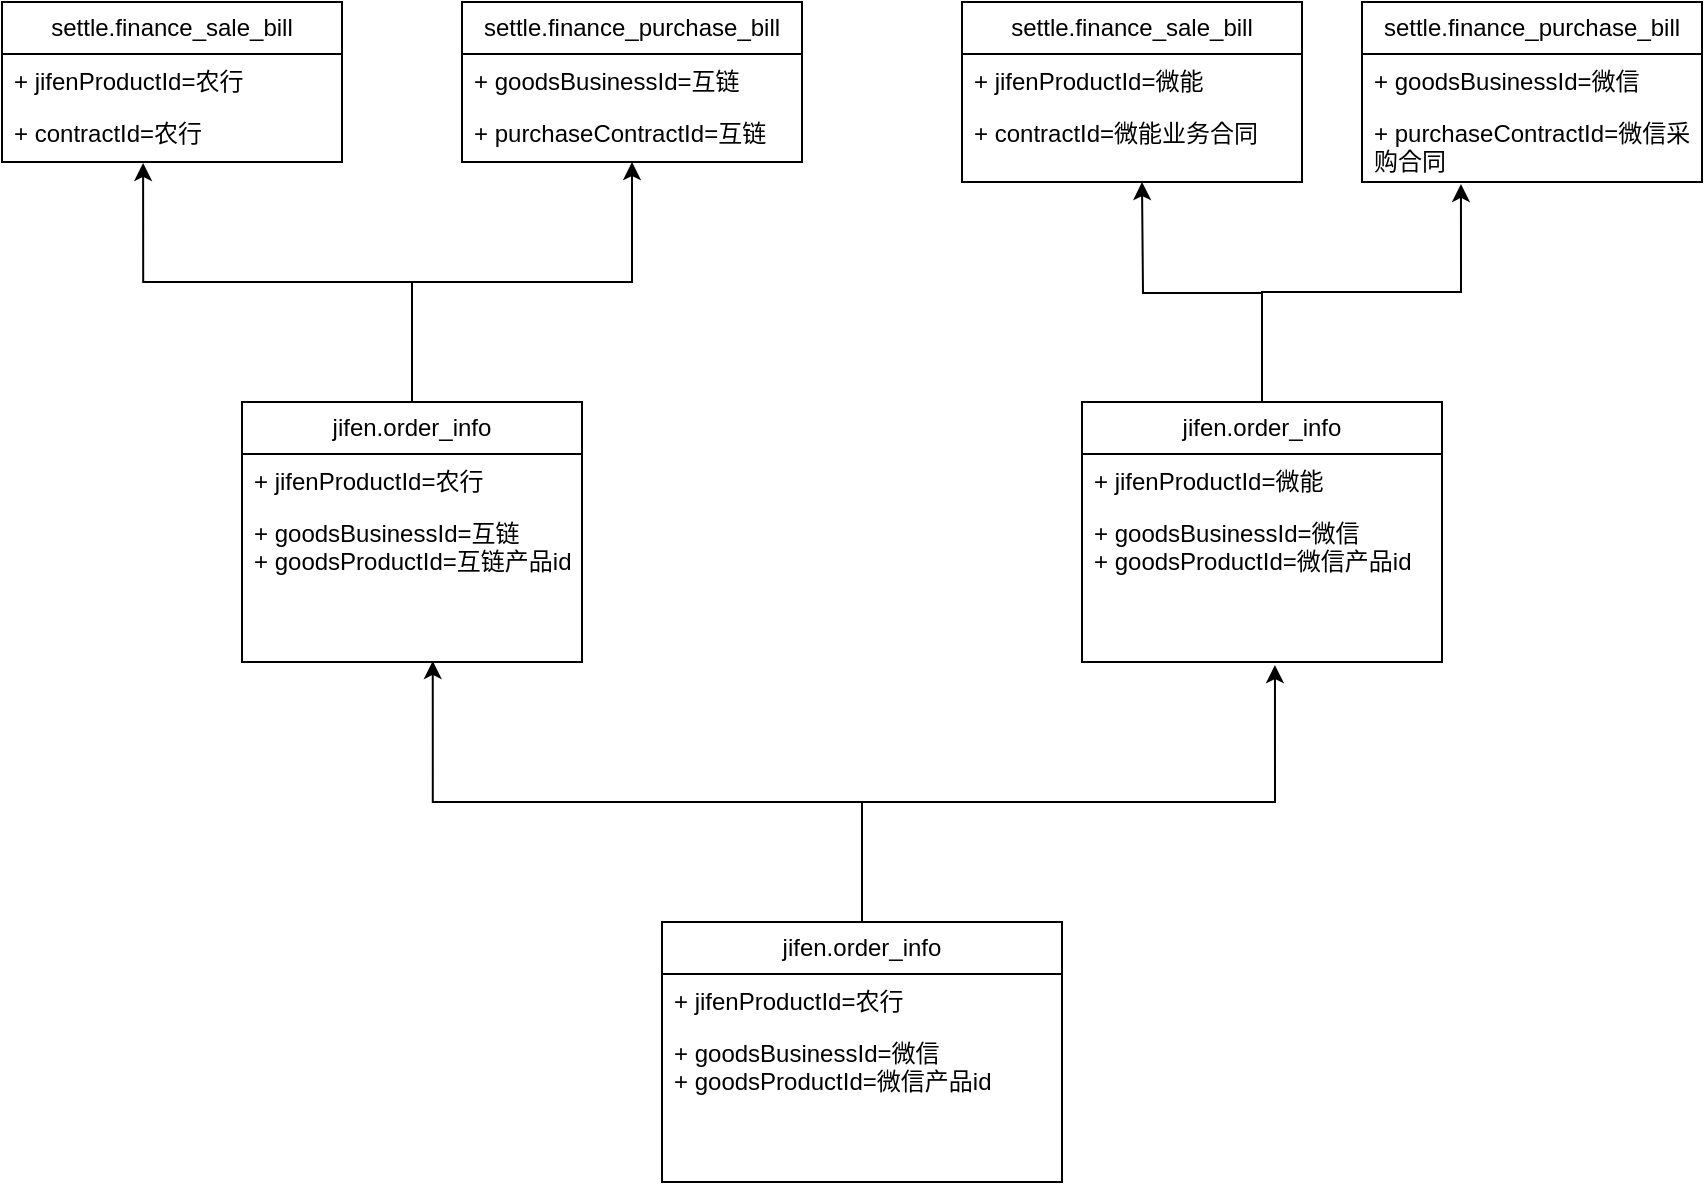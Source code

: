 <mxfile version="21.3.5" type="github">
  <diagram name="第 1 页" id="LawWgK8LptCG1bEpwGKl">
    <mxGraphModel dx="2084" dy="1949" grid="1" gridSize="10" guides="1" tooltips="1" connect="1" arrows="1" fold="1" page="1" pageScale="1" pageWidth="827" pageHeight="1169" math="0" shadow="0">
      <root>
        <mxCell id="0" />
        <mxCell id="1" parent="0" />
        <mxCell id="wJf__0uZPB3d7Mr6W0F3-19" style="edgeStyle=orthogonalEdgeStyle;rounded=0;orthogonalLoop=1;jettySize=auto;html=1;entryX=0.561;entryY=0.993;entryDx=0;entryDy=0;entryPerimeter=0;" edge="1" parent="1" source="wJf__0uZPB3d7Mr6W0F3-8" target="wJf__0uZPB3d7Mr6W0F3-15">
          <mxGeometry relative="1" as="geometry">
            <Array as="points">
              <mxPoint x="210" y="380" />
              <mxPoint x="-5" y="380" />
            </Array>
          </mxGeometry>
        </mxCell>
        <mxCell id="wJf__0uZPB3d7Mr6W0F3-20" style="edgeStyle=orthogonalEdgeStyle;rounded=0;orthogonalLoop=1;jettySize=auto;html=1;entryX=0.536;entryY=1.02;entryDx=0;entryDy=0;entryPerimeter=0;" edge="1" parent="1" source="wJf__0uZPB3d7Mr6W0F3-8" target="wJf__0uZPB3d7Mr6W0F3-18">
          <mxGeometry relative="1" as="geometry">
            <Array as="points">
              <mxPoint x="210" y="380" />
              <mxPoint x="416" y="380" />
            </Array>
          </mxGeometry>
        </mxCell>
        <mxCell id="wJf__0uZPB3d7Mr6W0F3-8" value="jifen.order_info" style="swimlane;fontStyle=0;childLayout=stackLayout;horizontal=1;startSize=26;fillColor=none;horizontalStack=0;resizeParent=1;resizeParentMax=0;resizeLast=0;collapsible=1;marginBottom=0;whiteSpace=wrap;html=1;" vertex="1" parent="1">
          <mxGeometry x="110" y="440" width="200" height="130" as="geometry" />
        </mxCell>
        <mxCell id="wJf__0uZPB3d7Mr6W0F3-9" value="+ jifenProductId=农行" style="text;strokeColor=none;fillColor=none;align=left;verticalAlign=top;spacingLeft=4;spacingRight=4;overflow=hidden;rotatable=0;points=[[0,0.5],[1,0.5]];portConstraint=eastwest;whiteSpace=wrap;html=1;" vertex="1" parent="wJf__0uZPB3d7Mr6W0F3-8">
          <mxGeometry y="26" width="200" height="26" as="geometry" />
        </mxCell>
        <mxCell id="wJf__0uZPB3d7Mr6W0F3-10" value="+ goodsBusinessId=微信&lt;br&gt;+ goodsProductId=微信产品id" style="text;strokeColor=none;fillColor=none;align=left;verticalAlign=top;spacingLeft=4;spacingRight=4;overflow=hidden;rotatable=0;points=[[0,0.5],[1,0.5]];portConstraint=eastwest;whiteSpace=wrap;html=1;" vertex="1" parent="wJf__0uZPB3d7Mr6W0F3-8">
          <mxGeometry y="52" width="200" height="78" as="geometry" />
        </mxCell>
        <mxCell id="wJf__0uZPB3d7Mr6W0F3-31" style="edgeStyle=orthogonalEdgeStyle;rounded=0;orthogonalLoop=1;jettySize=auto;html=1;entryX=0.415;entryY=1.017;entryDx=0;entryDy=0;entryPerimeter=0;" edge="1" parent="1" source="wJf__0uZPB3d7Mr6W0F3-13" target="wJf__0uZPB3d7Mr6W0F3-29">
          <mxGeometry relative="1" as="geometry" />
        </mxCell>
        <mxCell id="wJf__0uZPB3d7Mr6W0F3-34" style="edgeStyle=orthogonalEdgeStyle;rounded=0;orthogonalLoop=1;jettySize=auto;html=1;entryX=0.5;entryY=1;entryDx=0;entryDy=0;" edge="1" parent="1" source="wJf__0uZPB3d7Mr6W0F3-13" target="wJf__0uZPB3d7Mr6W0F3-21">
          <mxGeometry relative="1" as="geometry" />
        </mxCell>
        <mxCell id="wJf__0uZPB3d7Mr6W0F3-13" value="jifen.order_info" style="swimlane;fontStyle=0;childLayout=stackLayout;horizontal=1;startSize=26;fillColor=none;horizontalStack=0;resizeParent=1;resizeParentMax=0;resizeLast=0;collapsible=1;marginBottom=0;whiteSpace=wrap;html=1;" vertex="1" parent="1">
          <mxGeometry x="-100" y="180" width="170" height="130" as="geometry" />
        </mxCell>
        <mxCell id="wJf__0uZPB3d7Mr6W0F3-14" value="+ jifenProductId=农行" style="text;strokeColor=none;fillColor=none;align=left;verticalAlign=top;spacingLeft=4;spacingRight=4;overflow=hidden;rotatable=0;points=[[0,0.5],[1,0.5]];portConstraint=eastwest;whiteSpace=wrap;html=1;" vertex="1" parent="wJf__0uZPB3d7Mr6W0F3-13">
          <mxGeometry y="26" width="170" height="26" as="geometry" />
        </mxCell>
        <mxCell id="wJf__0uZPB3d7Mr6W0F3-15" value="+ goodsBusinessId=互链&lt;br&gt;+ goodsProductId=互链产品id" style="text;strokeColor=none;fillColor=none;align=left;verticalAlign=top;spacingLeft=4;spacingRight=4;overflow=hidden;rotatable=0;points=[[0,0.5],[1,0.5]];portConstraint=eastwest;whiteSpace=wrap;html=1;" vertex="1" parent="wJf__0uZPB3d7Mr6W0F3-13">
          <mxGeometry y="52" width="170" height="78" as="geometry" />
        </mxCell>
        <mxCell id="wJf__0uZPB3d7Mr6W0F3-38" style="edgeStyle=orthogonalEdgeStyle;rounded=0;orthogonalLoop=1;jettySize=auto;html=1;" edge="1" parent="1" source="wJf__0uZPB3d7Mr6W0F3-16">
          <mxGeometry relative="1" as="geometry">
            <mxPoint x="350" y="70" as="targetPoint" />
          </mxGeometry>
        </mxCell>
        <mxCell id="wJf__0uZPB3d7Mr6W0F3-39" style="edgeStyle=orthogonalEdgeStyle;rounded=0;orthogonalLoop=1;jettySize=auto;html=1;entryX=0.291;entryY=1.026;entryDx=0;entryDy=0;entryPerimeter=0;" edge="1" parent="1" source="wJf__0uZPB3d7Mr6W0F3-16" target="wJf__0uZPB3d7Mr6W0F3-37">
          <mxGeometry relative="1" as="geometry" />
        </mxCell>
        <mxCell id="wJf__0uZPB3d7Mr6W0F3-16" value="jifen.order_info" style="swimlane;fontStyle=0;childLayout=stackLayout;horizontal=1;startSize=26;fillColor=none;horizontalStack=0;resizeParent=1;resizeParentMax=0;resizeLast=0;collapsible=1;marginBottom=0;whiteSpace=wrap;html=1;" vertex="1" parent="1">
          <mxGeometry x="320" y="180" width="180" height="130" as="geometry" />
        </mxCell>
        <mxCell id="wJf__0uZPB3d7Mr6W0F3-17" value="+ jifenProductId=微能" style="text;strokeColor=none;fillColor=none;align=left;verticalAlign=top;spacingLeft=4;spacingRight=4;overflow=hidden;rotatable=0;points=[[0,0.5],[1,0.5]];portConstraint=eastwest;whiteSpace=wrap;html=1;" vertex="1" parent="wJf__0uZPB3d7Mr6W0F3-16">
          <mxGeometry y="26" width="180" height="26" as="geometry" />
        </mxCell>
        <mxCell id="wJf__0uZPB3d7Mr6W0F3-18" value="+ goodsBusinessId=微信&lt;br&gt;+ goodsProductId=微信产品id" style="text;strokeColor=none;fillColor=none;align=left;verticalAlign=top;spacingLeft=4;spacingRight=4;overflow=hidden;rotatable=0;points=[[0,0.5],[1,0.5]];portConstraint=eastwest;whiteSpace=wrap;html=1;" vertex="1" parent="wJf__0uZPB3d7Mr6W0F3-16">
          <mxGeometry y="52" width="180" height="78" as="geometry" />
        </mxCell>
        <mxCell id="wJf__0uZPB3d7Mr6W0F3-21" value="settle.finance_purchase_bill" style="swimlane;fontStyle=0;childLayout=stackLayout;horizontal=1;startSize=26;fillColor=none;horizontalStack=0;resizeParent=1;resizeParentMax=0;resizeLast=0;collapsible=1;marginBottom=0;whiteSpace=wrap;html=1;" vertex="1" parent="1">
          <mxGeometry x="10" y="-20" width="170" height="80" as="geometry" />
        </mxCell>
        <mxCell id="wJf__0uZPB3d7Mr6W0F3-22" value="+ goodsBusinessId=互链" style="text;strokeColor=none;fillColor=none;align=left;verticalAlign=top;spacingLeft=4;spacingRight=4;overflow=hidden;rotatable=0;points=[[0,0.5],[1,0.5]];portConstraint=eastwest;whiteSpace=wrap;html=1;" vertex="1" parent="wJf__0uZPB3d7Mr6W0F3-21">
          <mxGeometry y="26" width="170" height="26" as="geometry" />
        </mxCell>
        <mxCell id="wJf__0uZPB3d7Mr6W0F3-23" value="+ purchaseContractId=互链" style="text;strokeColor=none;fillColor=none;align=left;verticalAlign=top;spacingLeft=4;spacingRight=4;overflow=hidden;rotatable=0;points=[[0,0.5],[1,0.5]];portConstraint=eastwest;whiteSpace=wrap;html=1;" vertex="1" parent="wJf__0uZPB3d7Mr6W0F3-21">
          <mxGeometry y="52" width="170" height="28" as="geometry" />
        </mxCell>
        <mxCell id="wJf__0uZPB3d7Mr6W0F3-24" value="settle.finance_sale_bill" style="swimlane;fontStyle=0;childLayout=stackLayout;horizontal=1;startSize=26;fillColor=none;horizontalStack=0;resizeParent=1;resizeParentMax=0;resizeLast=0;collapsible=1;marginBottom=0;whiteSpace=wrap;html=1;" vertex="1" parent="1">
          <mxGeometry x="260" y="-20" width="170" height="90" as="geometry" />
        </mxCell>
        <mxCell id="wJf__0uZPB3d7Mr6W0F3-25" value="+ jifenProductId=微能" style="text;strokeColor=none;fillColor=none;align=left;verticalAlign=top;spacingLeft=4;spacingRight=4;overflow=hidden;rotatable=0;points=[[0,0.5],[1,0.5]];portConstraint=eastwest;whiteSpace=wrap;html=1;" vertex="1" parent="wJf__0uZPB3d7Mr6W0F3-24">
          <mxGeometry y="26" width="170" height="26" as="geometry" />
        </mxCell>
        <mxCell id="wJf__0uZPB3d7Mr6W0F3-26" value="+ contractId=微能业务合同" style="text;strokeColor=none;fillColor=none;align=left;verticalAlign=top;spacingLeft=4;spacingRight=4;overflow=hidden;rotatable=0;points=[[0,0.5],[1,0.5]];portConstraint=eastwest;whiteSpace=wrap;html=1;" vertex="1" parent="wJf__0uZPB3d7Mr6W0F3-24">
          <mxGeometry y="52" width="170" height="38" as="geometry" />
        </mxCell>
        <mxCell id="wJf__0uZPB3d7Mr6W0F3-27" value="settle.finance_sale_bill" style="swimlane;fontStyle=0;childLayout=stackLayout;horizontal=1;startSize=26;fillColor=none;horizontalStack=0;resizeParent=1;resizeParentMax=0;resizeLast=0;collapsible=1;marginBottom=0;whiteSpace=wrap;html=1;" vertex="1" parent="1">
          <mxGeometry x="-220" y="-20" width="170" height="80" as="geometry" />
        </mxCell>
        <mxCell id="wJf__0uZPB3d7Mr6W0F3-28" value="+ jifenProductId=农行" style="text;strokeColor=none;fillColor=none;align=left;verticalAlign=top;spacingLeft=4;spacingRight=4;overflow=hidden;rotatable=0;points=[[0,0.5],[1,0.5]];portConstraint=eastwest;whiteSpace=wrap;html=1;" vertex="1" parent="wJf__0uZPB3d7Mr6W0F3-27">
          <mxGeometry y="26" width="170" height="26" as="geometry" />
        </mxCell>
        <mxCell id="wJf__0uZPB3d7Mr6W0F3-29" value="+ contractId=农行" style="text;strokeColor=none;fillColor=none;align=left;verticalAlign=top;spacingLeft=4;spacingRight=4;overflow=hidden;rotatable=0;points=[[0,0.5],[1,0.5]];portConstraint=eastwest;whiteSpace=wrap;html=1;" vertex="1" parent="wJf__0uZPB3d7Mr6W0F3-27">
          <mxGeometry y="52" width="170" height="28" as="geometry" />
        </mxCell>
        <mxCell id="wJf__0uZPB3d7Mr6W0F3-35" value="settle.finance_purchase_bill" style="swimlane;fontStyle=0;childLayout=stackLayout;horizontal=1;startSize=26;fillColor=none;horizontalStack=0;resizeParent=1;resizeParentMax=0;resizeLast=0;collapsible=1;marginBottom=0;whiteSpace=wrap;html=1;" vertex="1" parent="1">
          <mxGeometry x="460" y="-20" width="170" height="90" as="geometry" />
        </mxCell>
        <mxCell id="wJf__0uZPB3d7Mr6W0F3-36" value="+ goodsBusinessId=微信" style="text;strokeColor=none;fillColor=none;align=left;verticalAlign=top;spacingLeft=4;spacingRight=4;overflow=hidden;rotatable=0;points=[[0,0.5],[1,0.5]];portConstraint=eastwest;whiteSpace=wrap;html=1;" vertex="1" parent="wJf__0uZPB3d7Mr6W0F3-35">
          <mxGeometry y="26" width="170" height="26" as="geometry" />
        </mxCell>
        <mxCell id="wJf__0uZPB3d7Mr6W0F3-37" value="+ purchaseContractId=微信采购合同" style="text;strokeColor=none;fillColor=none;align=left;verticalAlign=top;spacingLeft=4;spacingRight=4;overflow=hidden;rotatable=0;points=[[0,0.5],[1,0.5]];portConstraint=eastwest;whiteSpace=wrap;html=1;" vertex="1" parent="wJf__0uZPB3d7Mr6W0F3-35">
          <mxGeometry y="52" width="170" height="38" as="geometry" />
        </mxCell>
      </root>
    </mxGraphModel>
  </diagram>
</mxfile>
